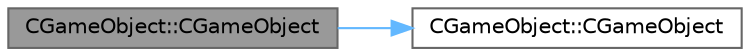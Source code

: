 digraph "CGameObject::CGameObject"
{
 // LATEX_PDF_SIZE
  bgcolor="transparent";
  edge [fontname=Helvetica,fontsize=10,labelfontname=Helvetica,labelfontsize=10];
  node [fontname=Helvetica,fontsize=10,shape=box,height=0.2,width=0.4];
  rankdir="LR";
  Node1 [id="Node000001",label="CGameObject::CGameObject",height=0.2,width=0.4,color="gray40", fillcolor="grey60", style="filled", fontcolor="black",tooltip=" "];
  Node1 -> Node2 [id="edge1_Node000001_Node000002",color="steelblue1",style="solid",tooltip=" "];
  Node2 [id="Node000002",label="CGameObject::CGameObject",height=0.2,width=0.4,color="grey40", fillcolor="white", style="filled",URL="$class_c_game_object.html#a5de26c22404a86ea1010b1d435d804f6",tooltip=" "];
}
